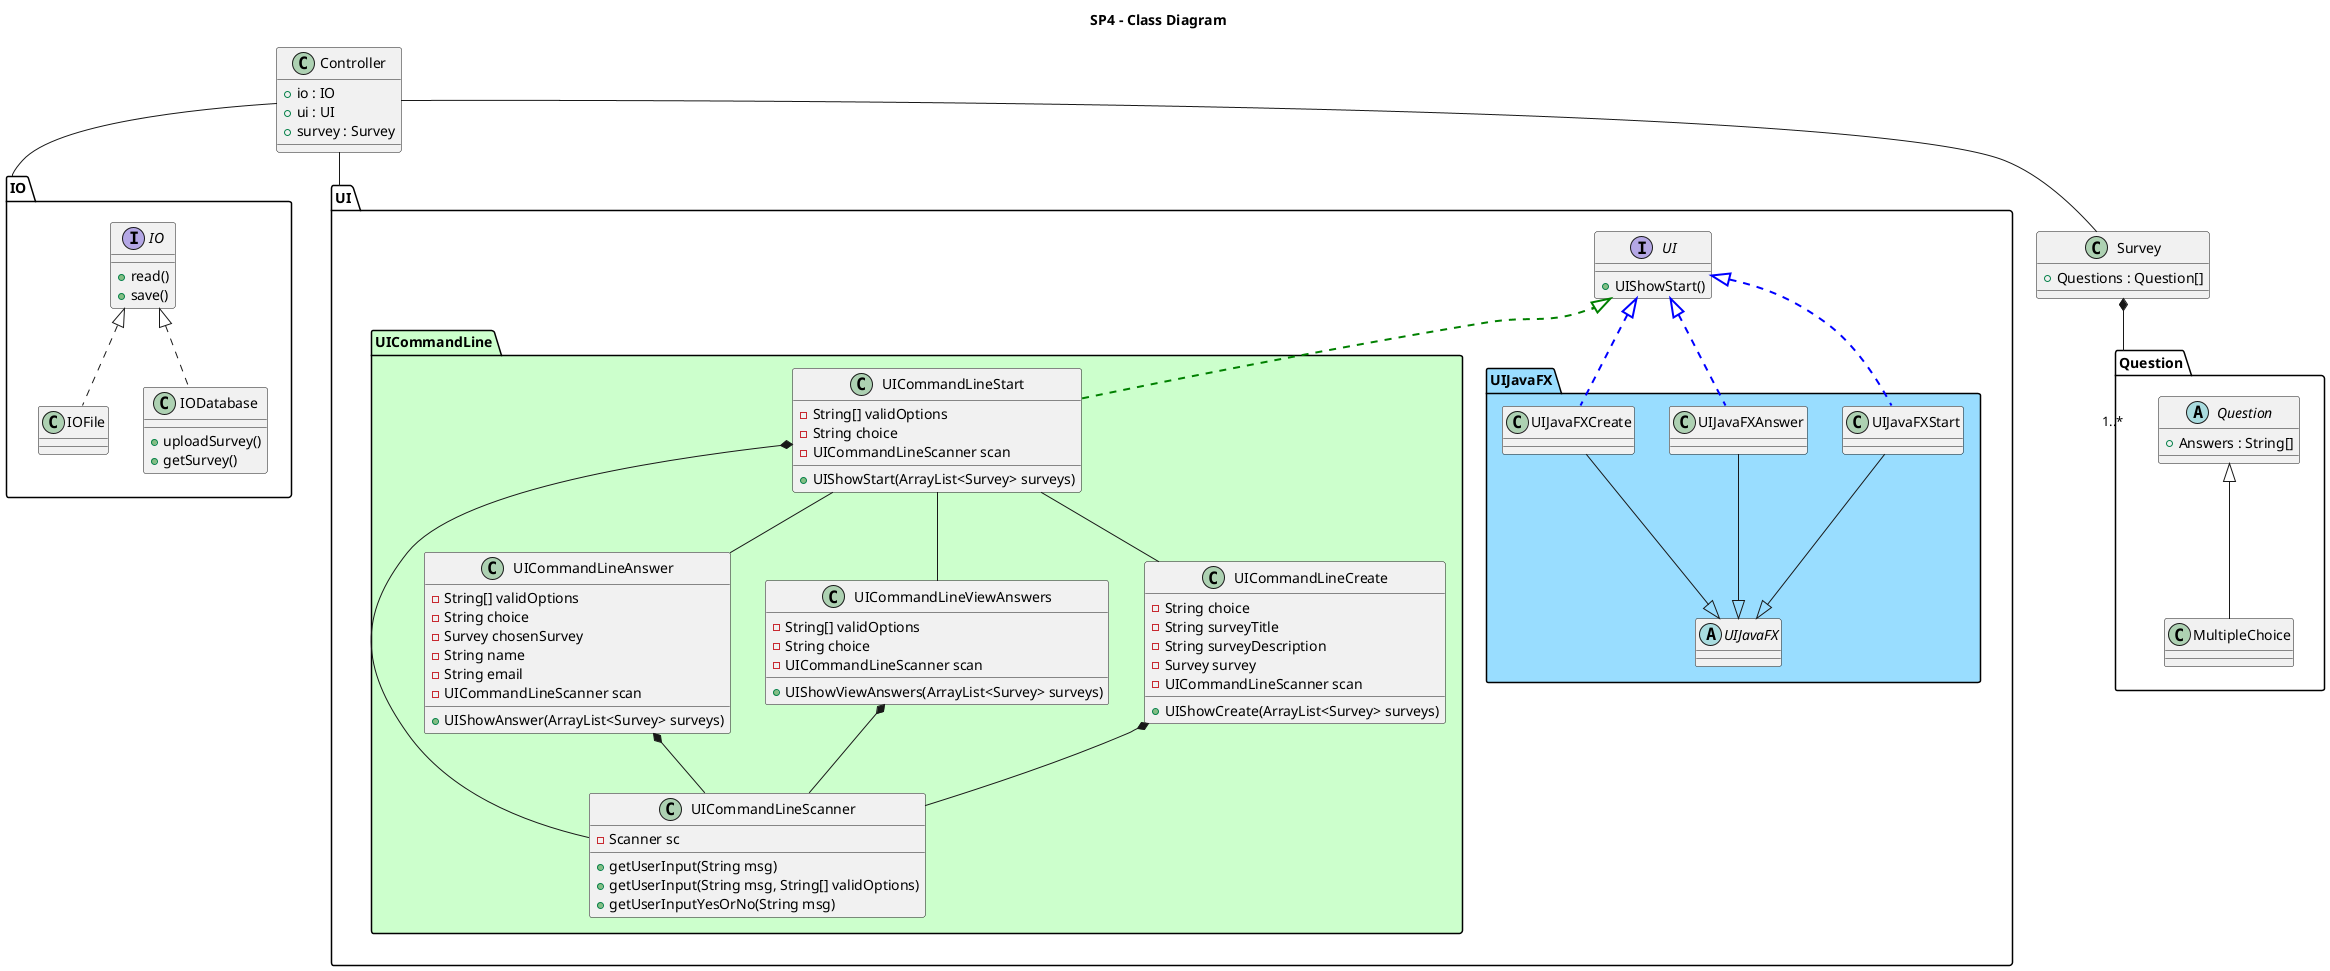     @startuml
'https://plantuml.com/class-diagram
title SP4 - Class Diagram

package Question {
    abstract class Question {
        + Answers : String[]
    }

    class MultipleChoice {
    }

    'class CheckboxChoice {'
    '}'

    Question <|-- MultipleChoice
    'Question <|-- CheckboxChoice'
}

class Survey {
    + Questions : Question[]
}

Survey *--"1..*" Question


package IO {
    interface IO {
        + read()
        + save()
    }

    class IOFile {
    }

    class IODatabase {
        + uploadSurvey()
        + getSurvey()
    }

    IO <|.. IOFile
    IO <|.. IODatabase
}

package UI {
    interface UI {
    +UIShowStart()
    }

    package UICommandLine #CCFFCC {
        class UICommandLineScanner {
             -Scanner sc

             +getUserInput(String msg)
             +getUserInput(String msg, String[] validOptions)
             +getUserInputYesOrNo(String msg)

        }
        class UICommandLineStart {
              -String[] validOptions
              -String choice
              -UICommandLineScanner scan

               +UIShowStart(ArrayList<Survey> surveys)
        }
        class UICommandLineAnswer {
             -String[] validOptions
             -String choice
             -Survey chosenSurvey
             -String name
             -String email
             -UICommandLineScanner scan

             +UIShowAnswer(ArrayList<Survey> surveys)

        }
                class UICommandLineViewAnswers {
                     -String[] validOptions
                     -String choice
                     -UICommandLineScanner scan

                     +UIShowViewAnswers(ArrayList<Survey> surveys)

                }
        class UICommandLineCreate {
               -String choice
               -String surveyTitle
               -String surveyDescription
               -Survey survey
               -UICommandLineScanner scan

               +UIShowCreate(ArrayList<Survey> surveys)
        }
        UICommandLineStart -- UICommandLineCreate
        UICommandLineStart -- UICommandLineAnswer
        UICommandLineStart -- UICommandLineViewAnswers
        UICommandLineStart *-- UICommandLineScanner
        UICommandLineAnswer *-- UICommandLineScanner
        UICommandLineViewAnswers *-- UICommandLineScanner
        UICommandLineCreate *-- UICommandLineScanner
    }
    package UIJavaFX #99DDFF {
        abstract class UIJavaFX {
        }
        class UIJavaFXStart {
        }
        class UIJavaFXAnswer {
        }
        class UIJavaFXCreate {
        }
        UIJavaFXStart --|> UIJavaFX
        UIJavaFXAnswer --|> UIJavaFX
        UIJavaFXCreate --|> UIJavaFX
    }
    UI <|..[#green,thickness=2] UICommandLineStart
    UI <|..[#blue,thickness=2] UIJavaFXStart
    UI <|..[#blue,thickness=2] UIJavaFXAnswer
    UI <|..[#blue,thickness=2] UIJavaFXCreate
}

class Controller {
    + io : IO
    + ui : UI
    + survey : Survey
}

Controller -- Survey
Controller -- IO
Controller -- UI


@enduml